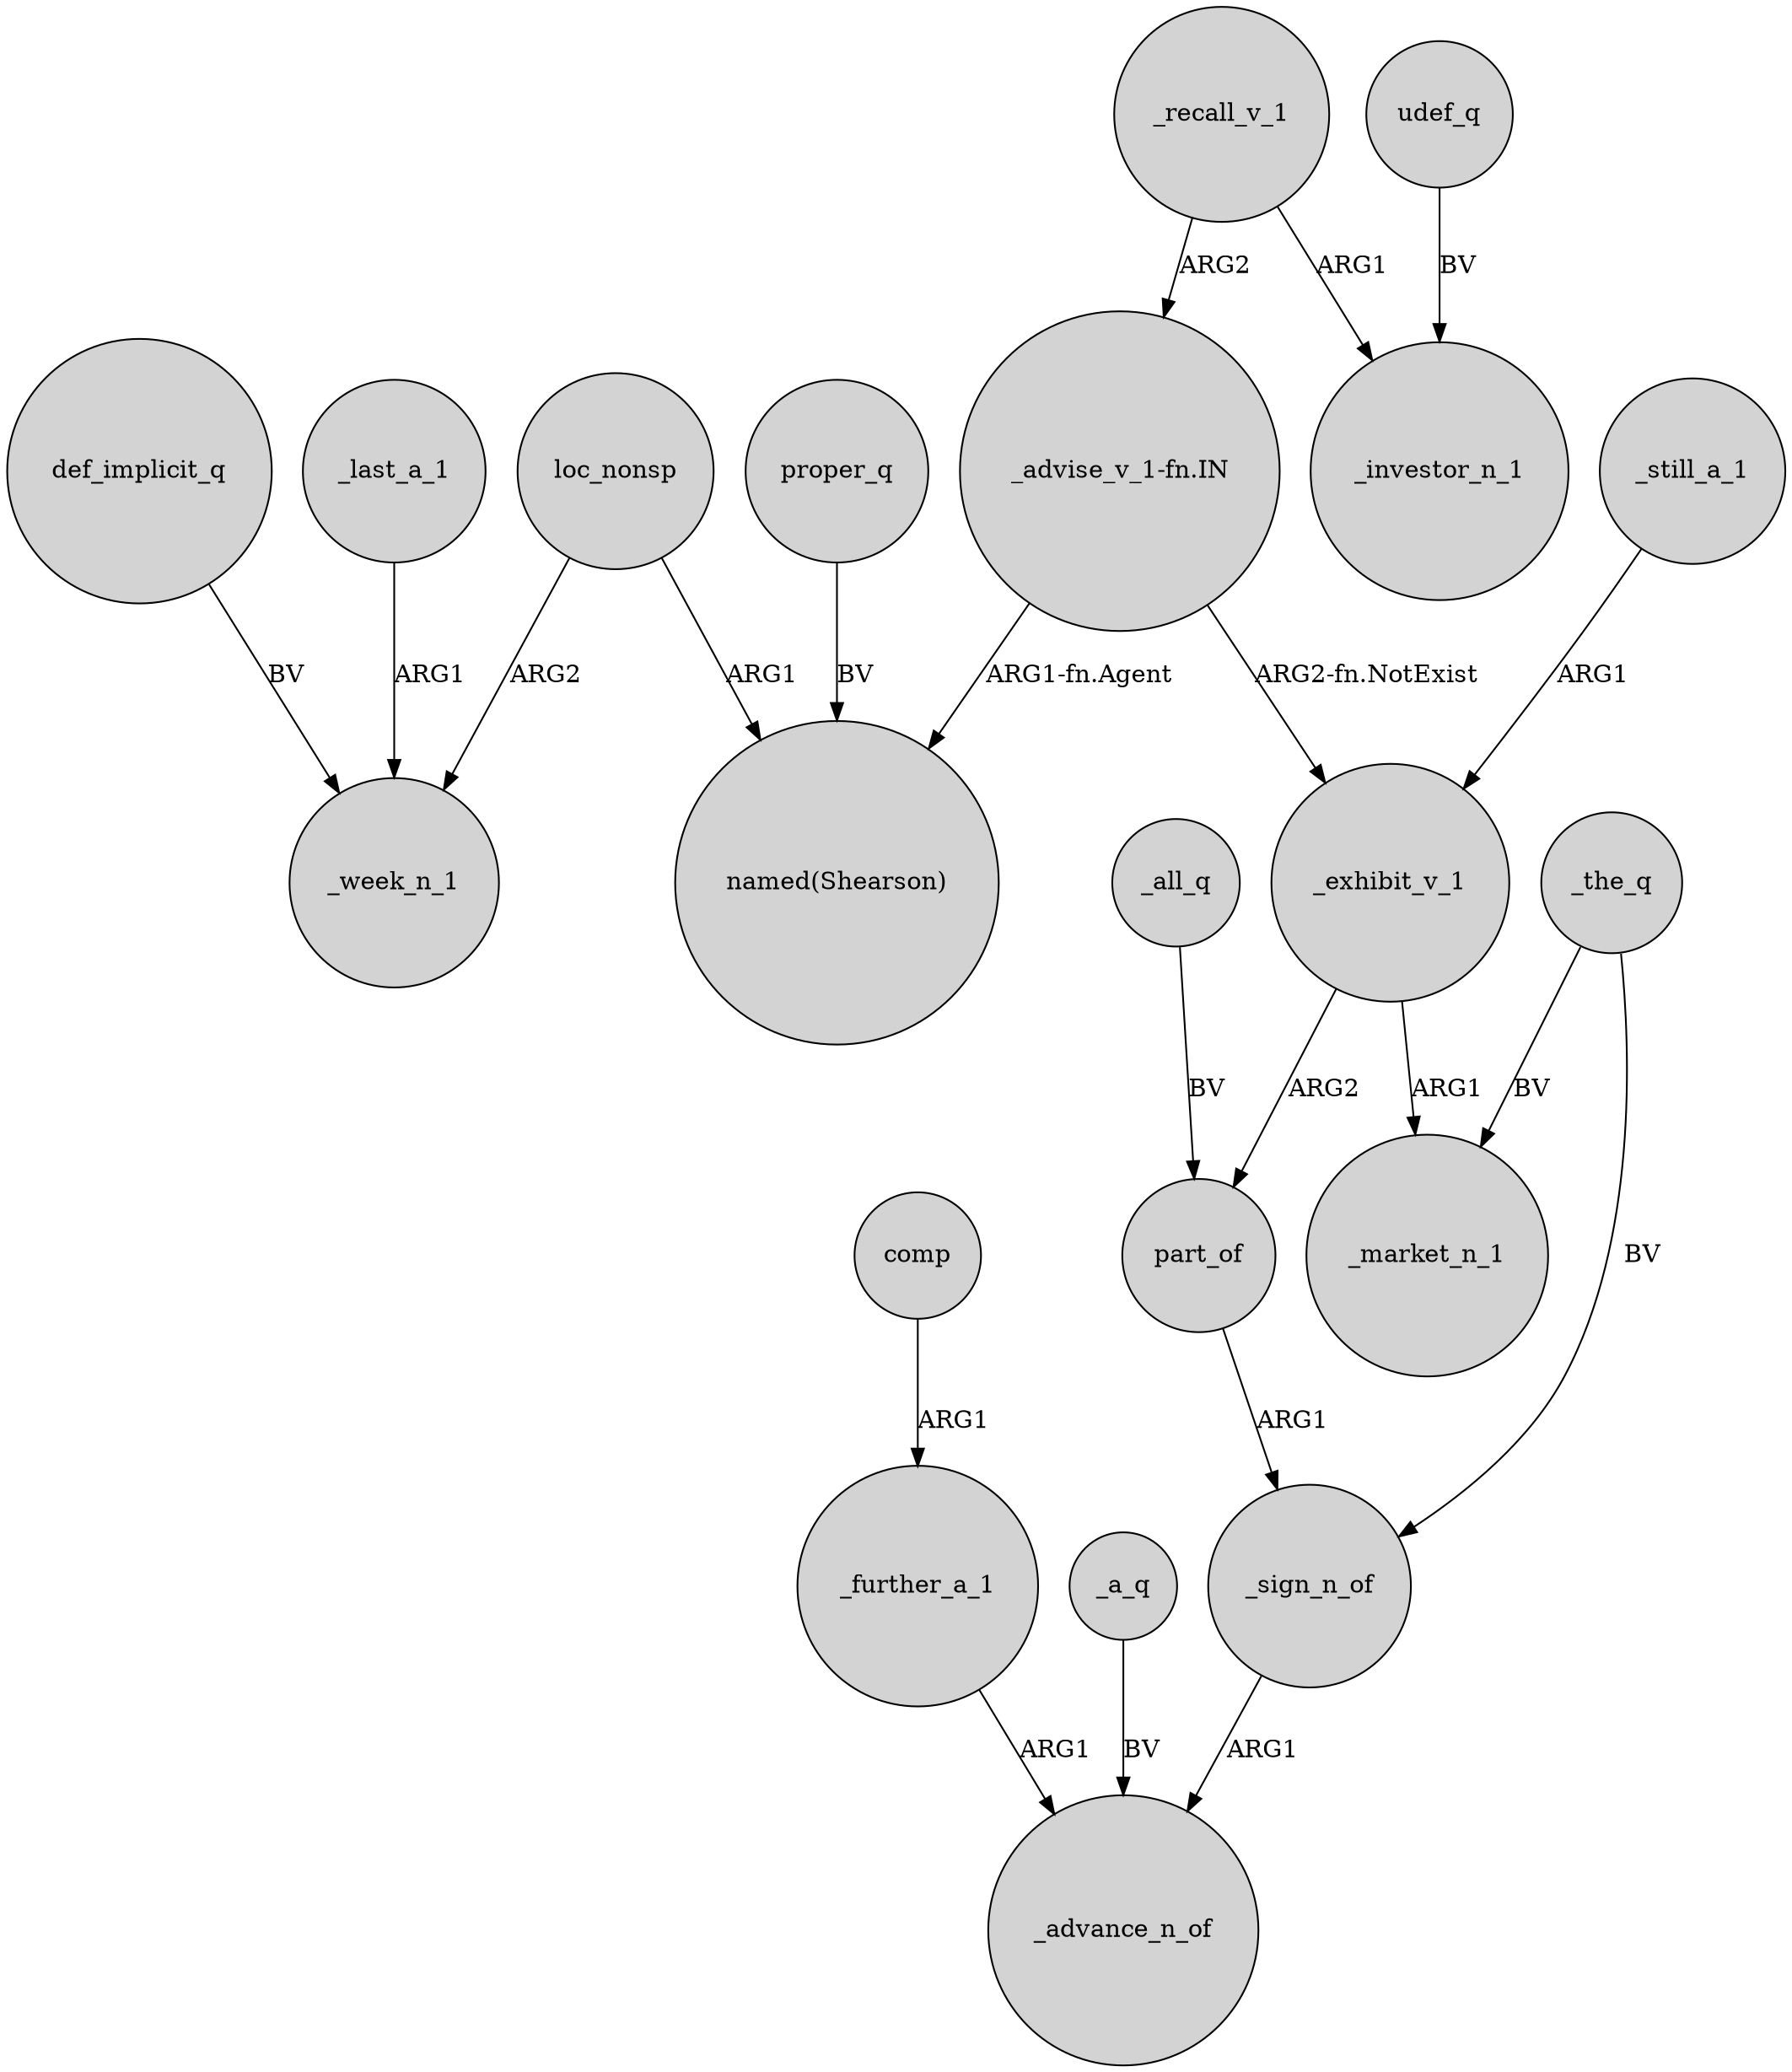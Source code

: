 digraph {
	node [shape=circle style=filled]
	def_implicit_q -> _week_n_1 [label=BV]
	_all_q -> part_of [label=BV]
	proper_q -> "named(Shearson)" [label=BV]
	udef_q -> _investor_n_1 [label=BV]
	_further_a_1 -> _advance_n_of [label=ARG1]
	_recall_v_1 -> _investor_n_1 [label=ARG1]
	_recall_v_1 -> "_advise_v_1-fn.IN" [label=ARG2]
	_a_q -> _advance_n_of [label=BV]
	"_advise_v_1-fn.IN" -> _exhibit_v_1 [label="ARG2-fn.NotExist"]
	"_advise_v_1-fn.IN" -> "named(Shearson)" [label="ARG1-fn.Agent"]
	loc_nonsp -> _week_n_1 [label=ARG2]
	comp -> _further_a_1 [label=ARG1]
	_exhibit_v_1 -> part_of [label=ARG2]
	loc_nonsp -> "named(Shearson)" [label=ARG1]
	_sign_n_of -> _advance_n_of [label=ARG1]
	_last_a_1 -> _week_n_1 [label=ARG1]
	_the_q -> _sign_n_of [label=BV]
	part_of -> _sign_n_of [label=ARG1]
	_still_a_1 -> _exhibit_v_1 [label=ARG1]
	_exhibit_v_1 -> _market_n_1 [label=ARG1]
	_the_q -> _market_n_1 [label=BV]
}
